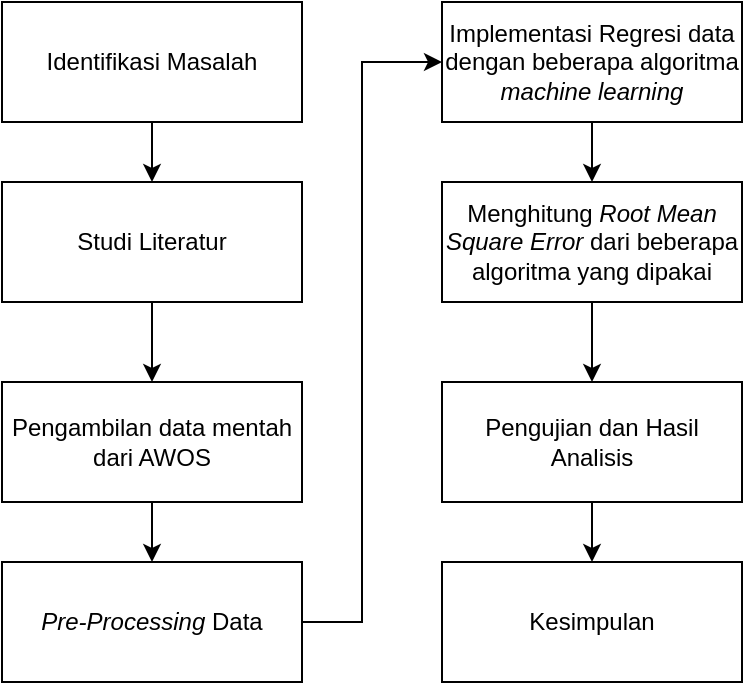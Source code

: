 <mxfile version="22.1.2" type="device">
  <diagram name="Page-1" id="7tl6lFkWoAw2VG42c7L6">
    <mxGraphModel dx="1020" dy="544" grid="1" gridSize="10" guides="1" tooltips="1" connect="1" arrows="1" fold="1" page="1" pageScale="1" pageWidth="850" pageHeight="1100" math="0" shadow="0">
      <root>
        <mxCell id="0" />
        <mxCell id="1" parent="0" />
        <mxCell id="Ms52BHoTtpPrmMX0IoHk-3" value="" style="edgeStyle=orthogonalEdgeStyle;rounded=0;orthogonalLoop=1;jettySize=auto;html=1;" edge="1" parent="1" source="Ms52BHoTtpPrmMX0IoHk-1" target="Ms52BHoTtpPrmMX0IoHk-2">
          <mxGeometry relative="1" as="geometry" />
        </mxCell>
        <mxCell id="Ms52BHoTtpPrmMX0IoHk-1" value="Identifikasi Masalah" style="rounded=0;whiteSpace=wrap;html=1;" vertex="1" parent="1">
          <mxGeometry x="100" y="970" width="150" height="60" as="geometry" />
        </mxCell>
        <mxCell id="Ms52BHoTtpPrmMX0IoHk-5" value="" style="edgeStyle=orthogonalEdgeStyle;rounded=0;orthogonalLoop=1;jettySize=auto;html=1;" edge="1" parent="1" source="Ms52BHoTtpPrmMX0IoHk-2" target="Ms52BHoTtpPrmMX0IoHk-4">
          <mxGeometry relative="1" as="geometry" />
        </mxCell>
        <mxCell id="Ms52BHoTtpPrmMX0IoHk-2" value="Studi Literatur" style="rounded=0;whiteSpace=wrap;html=1;" vertex="1" parent="1">
          <mxGeometry x="100" y="1060" width="150" height="60" as="geometry" />
        </mxCell>
        <mxCell id="Ms52BHoTtpPrmMX0IoHk-7" value="" style="edgeStyle=orthogonalEdgeStyle;rounded=0;orthogonalLoop=1;jettySize=auto;html=1;" edge="1" parent="1" source="Ms52BHoTtpPrmMX0IoHk-4" target="Ms52BHoTtpPrmMX0IoHk-6">
          <mxGeometry relative="1" as="geometry" />
        </mxCell>
        <mxCell id="Ms52BHoTtpPrmMX0IoHk-4" value="Pengambilan data mentah dari AWOS" style="rounded=0;whiteSpace=wrap;html=1;" vertex="1" parent="1">
          <mxGeometry x="100" y="1160" width="150" height="60" as="geometry" />
        </mxCell>
        <mxCell id="Ms52BHoTtpPrmMX0IoHk-9" value="" style="edgeStyle=orthogonalEdgeStyle;rounded=0;orthogonalLoop=1;jettySize=auto;html=1;" edge="1" parent="1" source="Ms52BHoTtpPrmMX0IoHk-6" target="Ms52BHoTtpPrmMX0IoHk-8">
          <mxGeometry relative="1" as="geometry">
            <Array as="points">
              <mxPoint x="280" y="1280" />
              <mxPoint x="280" y="1000" />
            </Array>
          </mxGeometry>
        </mxCell>
        <mxCell id="Ms52BHoTtpPrmMX0IoHk-6" value="&lt;i&gt;Pre-Processing &lt;/i&gt;Data" style="rounded=0;whiteSpace=wrap;html=1;" vertex="1" parent="1">
          <mxGeometry x="100" y="1250" width="150" height="60" as="geometry" />
        </mxCell>
        <mxCell id="Ms52BHoTtpPrmMX0IoHk-11" value="" style="edgeStyle=orthogonalEdgeStyle;rounded=0;orthogonalLoop=1;jettySize=auto;html=1;" edge="1" parent="1" source="Ms52BHoTtpPrmMX0IoHk-8" target="Ms52BHoTtpPrmMX0IoHk-10">
          <mxGeometry relative="1" as="geometry" />
        </mxCell>
        <mxCell id="Ms52BHoTtpPrmMX0IoHk-8" value="Implementasi Regresi data dengan beberapa algoritma &lt;i&gt;machine learning&lt;/i&gt;" style="rounded=0;whiteSpace=wrap;html=1;" vertex="1" parent="1">
          <mxGeometry x="320" y="970" width="150" height="60" as="geometry" />
        </mxCell>
        <mxCell id="Ms52BHoTtpPrmMX0IoHk-13" value="" style="edgeStyle=orthogonalEdgeStyle;rounded=0;orthogonalLoop=1;jettySize=auto;html=1;" edge="1" parent="1" source="Ms52BHoTtpPrmMX0IoHk-10" target="Ms52BHoTtpPrmMX0IoHk-12">
          <mxGeometry relative="1" as="geometry" />
        </mxCell>
        <mxCell id="Ms52BHoTtpPrmMX0IoHk-10" value="Menghitung &lt;i&gt;Root Mean Square Error &lt;/i&gt;dari beberapa algoritma yang dipakai" style="rounded=0;whiteSpace=wrap;html=1;" vertex="1" parent="1">
          <mxGeometry x="320" y="1060" width="150" height="60" as="geometry" />
        </mxCell>
        <mxCell id="Ms52BHoTtpPrmMX0IoHk-15" value="" style="edgeStyle=orthogonalEdgeStyle;rounded=0;orthogonalLoop=1;jettySize=auto;html=1;" edge="1" parent="1" source="Ms52BHoTtpPrmMX0IoHk-12" target="Ms52BHoTtpPrmMX0IoHk-14">
          <mxGeometry relative="1" as="geometry" />
        </mxCell>
        <mxCell id="Ms52BHoTtpPrmMX0IoHk-12" value="Pengujian dan Hasil Analisis" style="rounded=0;whiteSpace=wrap;html=1;" vertex="1" parent="1">
          <mxGeometry x="320" y="1160" width="150" height="60" as="geometry" />
        </mxCell>
        <mxCell id="Ms52BHoTtpPrmMX0IoHk-14" value="Kesimpulan" style="rounded=0;whiteSpace=wrap;html=1;" vertex="1" parent="1">
          <mxGeometry x="320" y="1250" width="150" height="60" as="geometry" />
        </mxCell>
      </root>
    </mxGraphModel>
  </diagram>
</mxfile>
